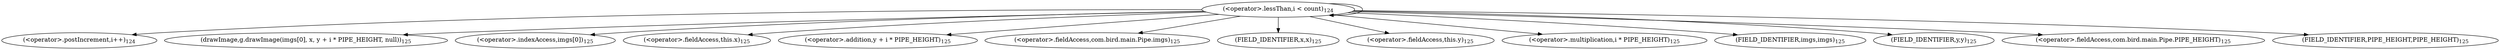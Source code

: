 digraph "drawTopNormal" {  
"294" [label = <(&lt;operator&gt;.lessThan,i &lt; count)<SUB>124</SUB>> ]
"297" [label = <(&lt;operator&gt;.postIncrement,i++)<SUB>124</SUB>> ]
"300" [label = <(drawImage,g.drawImage(imgs[0], x, y + i * PIPE_HEIGHT, null))<SUB>125</SUB>> ]
"302" [label = <(&lt;operator&gt;.indexAccess,imgs[0])<SUB>125</SUB>> ]
"307" [label = <(&lt;operator&gt;.fieldAccess,this.x)<SUB>125</SUB>> ]
"310" [label = <(&lt;operator&gt;.addition,y + i * PIPE_HEIGHT)<SUB>125</SUB>> ]
"303" [label = <(&lt;operator&gt;.fieldAccess,com.bird.main.Pipe.imgs)<SUB>125</SUB>> ]
"309" [label = <(FIELD_IDENTIFIER,x,x)<SUB>125</SUB>> ]
"311" [label = <(&lt;operator&gt;.fieldAccess,this.y)<SUB>125</SUB>> ]
"314" [label = <(&lt;operator&gt;.multiplication,i * PIPE_HEIGHT)<SUB>125</SUB>> ]
"305" [label = <(FIELD_IDENTIFIER,imgs,imgs)<SUB>125</SUB>> ]
"313" [label = <(FIELD_IDENTIFIER,y,y)<SUB>125</SUB>> ]
"316" [label = <(&lt;operator&gt;.fieldAccess,com.bird.main.Pipe.PIPE_HEIGHT)<SUB>125</SUB>> ]
"318" [label = <(FIELD_IDENTIFIER,PIPE_HEIGHT,PIPE_HEIGHT)<SUB>125</SUB>> ]
  "294" -> "310" 
  "294" -> "314" 
  "294" -> "318" 
  "294" -> "305" 
  "294" -> "307" 
  "294" -> "309" 
  "294" -> "313" 
  "294" -> "311" 
  "294" -> "303" 
  "294" -> "294" 
  "294" -> "300" 
  "294" -> "302" 
  "294" -> "316" 
  "294" -> "297" 
}
